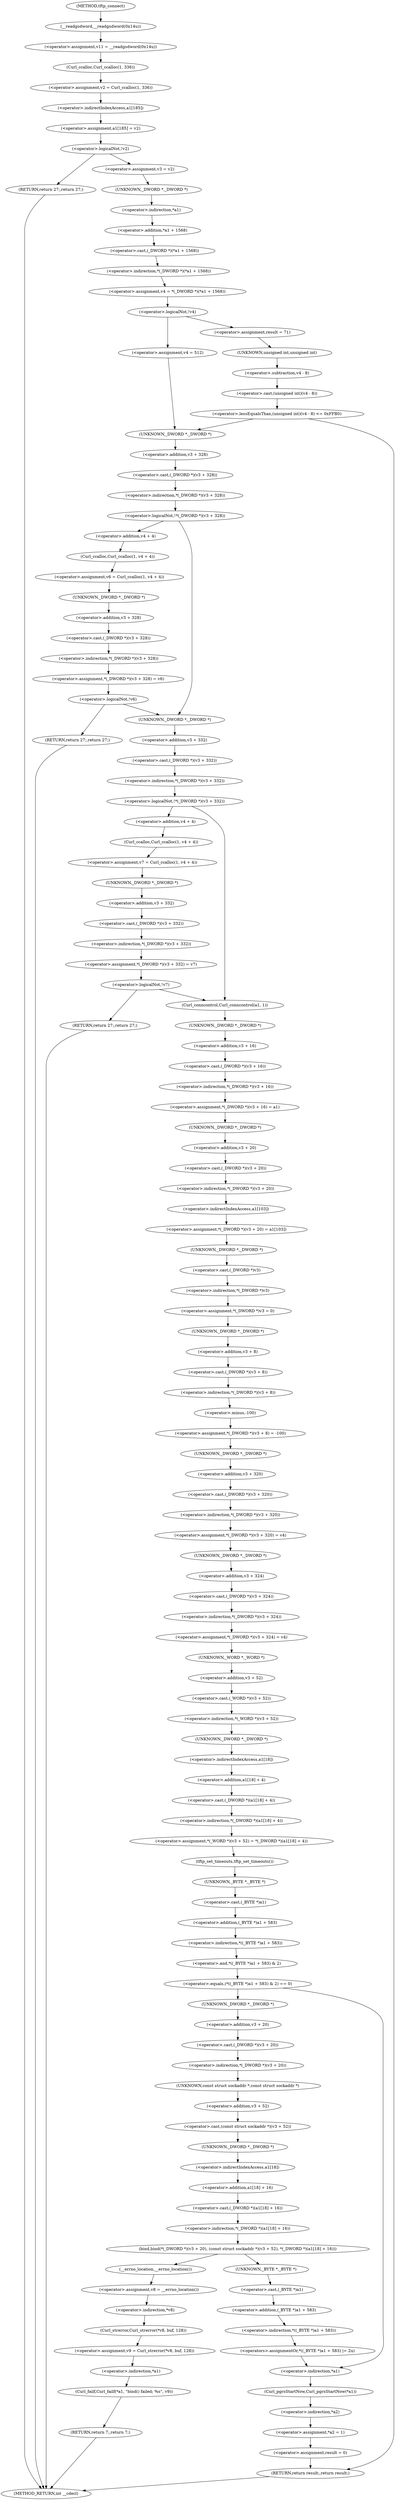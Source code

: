 digraph tftp_connect {  
"1000125" [label = "(<operator>.assignment,v11 = __readgsdword(0x14u))" ]
"1000127" [label = "(__readgsdword,__readgsdword(0x14u))" ]
"1000129" [label = "(<operator>.assignment,v2 = Curl_ccalloc(1, 336))" ]
"1000131" [label = "(Curl_ccalloc,Curl_ccalloc(1, 336))" ]
"1000134" [label = "(<operator>.assignment,a1[185] = v2)" ]
"1000135" [label = "(<operator>.indirectIndexAccess,a1[185])" ]
"1000140" [label = "(<operator>.logicalNot,!v2)" ]
"1000142" [label = "(RETURN,return 27;,return 27;)" ]
"1000144" [label = "(<operator>.assignment,v3 = v2)" ]
"1000147" [label = "(<operator>.assignment,v4 = *(_DWORD *)(*a1 + 1568))" ]
"1000149" [label = "(<operator>.indirection,*(_DWORD *)(*a1 + 1568))" ]
"1000150" [label = "(<operator>.cast,(_DWORD *)(*a1 + 1568))" ]
"1000151" [label = "(UNKNOWN,_DWORD *,_DWORD *)" ]
"1000152" [label = "(<operator>.addition,*a1 + 1568)" ]
"1000153" [label = "(<operator>.indirection,*a1)" ]
"1000157" [label = "(<operator>.logicalNot,!v4)" ]
"1000160" [label = "(<operator>.assignment,v4 = 512)" ]
"1000164" [label = "(<operator>.assignment,result = 71)" ]
"1000168" [label = "(<operator>.lessEqualsThan,(unsigned int)(v4 - 8) <= 0xFFB0)" ]
"1000169" [label = "(<operator>.cast,(unsigned int)(v4 - 8))" ]
"1000170" [label = "(UNKNOWN,unsigned int,unsigned int)" ]
"1000171" [label = "(<operator>.subtraction,v4 - 8)" ]
"1000178" [label = "(<operator>.logicalNot,!*(_DWORD *)(v3 + 328))" ]
"1000179" [label = "(<operator>.indirection,*(_DWORD *)(v3 + 328))" ]
"1000180" [label = "(<operator>.cast,(_DWORD *)(v3 + 328))" ]
"1000181" [label = "(UNKNOWN,_DWORD *,_DWORD *)" ]
"1000182" [label = "(<operator>.addition,v3 + 328)" ]
"1000186" [label = "(<operator>.assignment,v6 = Curl_ccalloc(1, v4 + 4))" ]
"1000188" [label = "(Curl_ccalloc,Curl_ccalloc(1, v4 + 4))" ]
"1000190" [label = "(<operator>.addition,v4 + 4)" ]
"1000193" [label = "(<operator>.assignment,*(_DWORD *)(v3 + 328) = v6)" ]
"1000194" [label = "(<operator>.indirection,*(_DWORD *)(v3 + 328))" ]
"1000195" [label = "(<operator>.cast,(_DWORD *)(v3 + 328))" ]
"1000196" [label = "(UNKNOWN,_DWORD *,_DWORD *)" ]
"1000197" [label = "(<operator>.addition,v3 + 328)" ]
"1000202" [label = "(<operator>.logicalNot,!v6)" ]
"1000204" [label = "(RETURN,return 27;,return 27;)" ]
"1000207" [label = "(<operator>.logicalNot,!*(_DWORD *)(v3 + 332))" ]
"1000208" [label = "(<operator>.indirection,*(_DWORD *)(v3 + 332))" ]
"1000209" [label = "(<operator>.cast,(_DWORD *)(v3 + 332))" ]
"1000210" [label = "(UNKNOWN,_DWORD *,_DWORD *)" ]
"1000211" [label = "(<operator>.addition,v3 + 332)" ]
"1000215" [label = "(<operator>.assignment,v7 = Curl_ccalloc(1, v4 + 4))" ]
"1000217" [label = "(Curl_ccalloc,Curl_ccalloc(1, v4 + 4))" ]
"1000219" [label = "(<operator>.addition,v4 + 4)" ]
"1000222" [label = "(<operator>.assignment,*(_DWORD *)(v3 + 332) = v7)" ]
"1000223" [label = "(<operator>.indirection,*(_DWORD *)(v3 + 332))" ]
"1000224" [label = "(<operator>.cast,(_DWORD *)(v3 + 332))" ]
"1000225" [label = "(UNKNOWN,_DWORD *,_DWORD *)" ]
"1000226" [label = "(<operator>.addition,v3 + 332)" ]
"1000231" [label = "(<operator>.logicalNot,!v7)" ]
"1000233" [label = "(RETURN,return 27;,return 27;)" ]
"1000235" [label = "(Curl_conncontrol,Curl_conncontrol(a1, 1))" ]
"1000238" [label = "(<operator>.assignment,*(_DWORD *)(v3 + 16) = a1)" ]
"1000239" [label = "(<operator>.indirection,*(_DWORD *)(v3 + 16))" ]
"1000240" [label = "(<operator>.cast,(_DWORD *)(v3 + 16))" ]
"1000241" [label = "(UNKNOWN,_DWORD *,_DWORD *)" ]
"1000242" [label = "(<operator>.addition,v3 + 16)" ]
"1000246" [label = "(<operator>.assignment,*(_DWORD *)(v3 + 20) = a1[103])" ]
"1000247" [label = "(<operator>.indirection,*(_DWORD *)(v3 + 20))" ]
"1000248" [label = "(<operator>.cast,(_DWORD *)(v3 + 20))" ]
"1000249" [label = "(UNKNOWN,_DWORD *,_DWORD *)" ]
"1000250" [label = "(<operator>.addition,v3 + 20)" ]
"1000253" [label = "(<operator>.indirectIndexAccess,a1[103])" ]
"1000256" [label = "(<operator>.assignment,*(_DWORD *)v3 = 0)" ]
"1000257" [label = "(<operator>.indirection,*(_DWORD *)v3)" ]
"1000258" [label = "(<operator>.cast,(_DWORD *)v3)" ]
"1000259" [label = "(UNKNOWN,_DWORD *,_DWORD *)" ]
"1000262" [label = "(<operator>.assignment,*(_DWORD *)(v3 + 8) = -100)" ]
"1000263" [label = "(<operator>.indirection,*(_DWORD *)(v3 + 8))" ]
"1000264" [label = "(<operator>.cast,(_DWORD *)(v3 + 8))" ]
"1000265" [label = "(UNKNOWN,_DWORD *,_DWORD *)" ]
"1000266" [label = "(<operator>.addition,v3 + 8)" ]
"1000269" [label = "(<operator>.minus,-100)" ]
"1000271" [label = "(<operator>.assignment,*(_DWORD *)(v3 + 320) = v4)" ]
"1000272" [label = "(<operator>.indirection,*(_DWORD *)(v3 + 320))" ]
"1000273" [label = "(<operator>.cast,(_DWORD *)(v3 + 320))" ]
"1000274" [label = "(UNKNOWN,_DWORD *,_DWORD *)" ]
"1000275" [label = "(<operator>.addition,v3 + 320)" ]
"1000279" [label = "(<operator>.assignment,*(_DWORD *)(v3 + 324) = v4)" ]
"1000280" [label = "(<operator>.indirection,*(_DWORD *)(v3 + 324))" ]
"1000281" [label = "(<operator>.cast,(_DWORD *)(v3 + 324))" ]
"1000282" [label = "(UNKNOWN,_DWORD *,_DWORD *)" ]
"1000283" [label = "(<operator>.addition,v3 + 324)" ]
"1000287" [label = "(<operator>.assignment,*(_WORD *)(v3 + 52) = *(_DWORD *)(a1[18] + 4))" ]
"1000288" [label = "(<operator>.indirection,*(_WORD *)(v3 + 52))" ]
"1000289" [label = "(<operator>.cast,(_WORD *)(v3 + 52))" ]
"1000290" [label = "(UNKNOWN,_WORD *,_WORD *)" ]
"1000291" [label = "(<operator>.addition,v3 + 52)" ]
"1000294" [label = "(<operator>.indirection,*(_DWORD *)(a1[18] + 4))" ]
"1000295" [label = "(<operator>.cast,(_DWORD *)(a1[18] + 4))" ]
"1000296" [label = "(UNKNOWN,_DWORD *,_DWORD *)" ]
"1000297" [label = "(<operator>.addition,a1[18] + 4)" ]
"1000298" [label = "(<operator>.indirectIndexAccess,a1[18])" ]
"1000302" [label = "(tftp_set_timeouts,tftp_set_timeouts())" ]
"1000304" [label = "(<operator>.equals,(*((_BYTE *)a1 + 583) & 2) == 0)" ]
"1000305" [label = "(<operator>.and,*((_BYTE *)a1 + 583) & 2)" ]
"1000306" [label = "(<operator>.indirection,*((_BYTE *)a1 + 583))" ]
"1000307" [label = "(<operator>.addition,(_BYTE *)a1 + 583)" ]
"1000308" [label = "(<operator>.cast,(_BYTE *)a1)" ]
"1000309" [label = "(UNKNOWN,_BYTE *,_BYTE *)" ]
"1000316" [label = "(bind,bind(*(_DWORD *)(v3 + 20), (const struct sockaddr *)(v3 + 52), *(_DWORD *)(a1[18] + 16)))" ]
"1000317" [label = "(<operator>.indirection,*(_DWORD *)(v3 + 20))" ]
"1000318" [label = "(<operator>.cast,(_DWORD *)(v3 + 20))" ]
"1000319" [label = "(UNKNOWN,_DWORD *,_DWORD *)" ]
"1000320" [label = "(<operator>.addition,v3 + 20)" ]
"1000323" [label = "(<operator>.cast,(const struct sockaddr *)(v3 + 52))" ]
"1000324" [label = "(UNKNOWN,const struct sockaddr *,const struct sockaddr *)" ]
"1000325" [label = "(<operator>.addition,v3 + 52)" ]
"1000328" [label = "(<operator>.indirection,*(_DWORD *)(a1[18] + 16))" ]
"1000329" [label = "(<operator>.cast,(_DWORD *)(a1[18] + 16))" ]
"1000330" [label = "(UNKNOWN,_DWORD *,_DWORD *)" ]
"1000331" [label = "(<operator>.addition,a1[18] + 16)" ]
"1000332" [label = "(<operator>.indirectIndexAccess,a1[18])" ]
"1000337" [label = "(<operator>.assignment,v8 = __errno_location())" ]
"1000339" [label = "(__errno_location,__errno_location())" ]
"1000340" [label = "(<operator>.assignment,v9 = Curl_strerror(*v8, buf, 128))" ]
"1000342" [label = "(Curl_strerror,Curl_strerror(*v8, buf, 128))" ]
"1000343" [label = "(<operator>.indirection,*v8)" ]
"1000347" [label = "(Curl_failf,Curl_failf(*a1, \"bind() failed; %s\", v9))" ]
"1000348" [label = "(<operator>.indirection,*a1)" ]
"1000352" [label = "(RETURN,return 7;,return 7;)" ]
"1000354" [label = "(<operators>.assignmentOr,*((_BYTE *)a1 + 583) |= 2u)" ]
"1000355" [label = "(<operator>.indirection,*((_BYTE *)a1 + 583))" ]
"1000356" [label = "(<operator>.addition,(_BYTE *)a1 + 583)" ]
"1000357" [label = "(<operator>.cast,(_BYTE *)a1)" ]
"1000358" [label = "(UNKNOWN,_BYTE *,_BYTE *)" ]
"1000362" [label = "(Curl_pgrsStartNow,Curl_pgrsStartNow(*a1))" ]
"1000363" [label = "(<operator>.indirection,*a1)" ]
"1000365" [label = "(<operator>.assignment,*a2 = 1)" ]
"1000366" [label = "(<operator>.indirection,*a2)" ]
"1000369" [label = "(<operator>.assignment,result = 0)" ]
"1000372" [label = "(RETURN,return result;,return result;)" ]
"1000111" [label = "(METHOD,tftp_connect)" ]
"1000374" [label = "(METHOD_RETURN,int __cdecl)" ]
  "1000125" -> "1000131" 
  "1000127" -> "1000125" 
  "1000129" -> "1000135" 
  "1000131" -> "1000129" 
  "1000134" -> "1000140" 
  "1000135" -> "1000134" 
  "1000140" -> "1000142" 
  "1000140" -> "1000144" 
  "1000142" -> "1000374" 
  "1000144" -> "1000151" 
  "1000147" -> "1000157" 
  "1000149" -> "1000147" 
  "1000150" -> "1000149" 
  "1000151" -> "1000153" 
  "1000152" -> "1000150" 
  "1000153" -> "1000152" 
  "1000157" -> "1000160" 
  "1000157" -> "1000164" 
  "1000160" -> "1000181" 
  "1000164" -> "1000170" 
  "1000168" -> "1000181" 
  "1000168" -> "1000372" 
  "1000169" -> "1000168" 
  "1000170" -> "1000171" 
  "1000171" -> "1000169" 
  "1000178" -> "1000210" 
  "1000178" -> "1000190" 
  "1000179" -> "1000178" 
  "1000180" -> "1000179" 
  "1000181" -> "1000182" 
  "1000182" -> "1000180" 
  "1000186" -> "1000196" 
  "1000188" -> "1000186" 
  "1000190" -> "1000188" 
  "1000193" -> "1000202" 
  "1000194" -> "1000193" 
  "1000195" -> "1000194" 
  "1000196" -> "1000197" 
  "1000197" -> "1000195" 
  "1000202" -> "1000210" 
  "1000202" -> "1000204" 
  "1000204" -> "1000374" 
  "1000207" -> "1000219" 
  "1000207" -> "1000235" 
  "1000208" -> "1000207" 
  "1000209" -> "1000208" 
  "1000210" -> "1000211" 
  "1000211" -> "1000209" 
  "1000215" -> "1000225" 
  "1000217" -> "1000215" 
  "1000219" -> "1000217" 
  "1000222" -> "1000231" 
  "1000223" -> "1000222" 
  "1000224" -> "1000223" 
  "1000225" -> "1000226" 
  "1000226" -> "1000224" 
  "1000231" -> "1000233" 
  "1000231" -> "1000235" 
  "1000233" -> "1000374" 
  "1000235" -> "1000241" 
  "1000238" -> "1000249" 
  "1000239" -> "1000238" 
  "1000240" -> "1000239" 
  "1000241" -> "1000242" 
  "1000242" -> "1000240" 
  "1000246" -> "1000259" 
  "1000247" -> "1000253" 
  "1000248" -> "1000247" 
  "1000249" -> "1000250" 
  "1000250" -> "1000248" 
  "1000253" -> "1000246" 
  "1000256" -> "1000265" 
  "1000257" -> "1000256" 
  "1000258" -> "1000257" 
  "1000259" -> "1000258" 
  "1000262" -> "1000274" 
  "1000263" -> "1000269" 
  "1000264" -> "1000263" 
  "1000265" -> "1000266" 
  "1000266" -> "1000264" 
  "1000269" -> "1000262" 
  "1000271" -> "1000282" 
  "1000272" -> "1000271" 
  "1000273" -> "1000272" 
  "1000274" -> "1000275" 
  "1000275" -> "1000273" 
  "1000279" -> "1000290" 
  "1000280" -> "1000279" 
  "1000281" -> "1000280" 
  "1000282" -> "1000283" 
  "1000283" -> "1000281" 
  "1000287" -> "1000302" 
  "1000288" -> "1000296" 
  "1000289" -> "1000288" 
  "1000290" -> "1000291" 
  "1000291" -> "1000289" 
  "1000294" -> "1000287" 
  "1000295" -> "1000294" 
  "1000296" -> "1000298" 
  "1000297" -> "1000295" 
  "1000298" -> "1000297" 
  "1000302" -> "1000309" 
  "1000304" -> "1000319" 
  "1000304" -> "1000363" 
  "1000305" -> "1000304" 
  "1000306" -> "1000305" 
  "1000307" -> "1000306" 
  "1000308" -> "1000307" 
  "1000309" -> "1000308" 
  "1000316" -> "1000358" 
  "1000316" -> "1000339" 
  "1000317" -> "1000324" 
  "1000318" -> "1000317" 
  "1000319" -> "1000320" 
  "1000320" -> "1000318" 
  "1000323" -> "1000330" 
  "1000324" -> "1000325" 
  "1000325" -> "1000323" 
  "1000328" -> "1000316" 
  "1000329" -> "1000328" 
  "1000330" -> "1000332" 
  "1000331" -> "1000329" 
  "1000332" -> "1000331" 
  "1000337" -> "1000343" 
  "1000339" -> "1000337" 
  "1000340" -> "1000348" 
  "1000342" -> "1000340" 
  "1000343" -> "1000342" 
  "1000347" -> "1000352" 
  "1000348" -> "1000347" 
  "1000352" -> "1000374" 
  "1000354" -> "1000363" 
  "1000355" -> "1000354" 
  "1000356" -> "1000355" 
  "1000357" -> "1000356" 
  "1000358" -> "1000357" 
  "1000362" -> "1000366" 
  "1000363" -> "1000362" 
  "1000365" -> "1000369" 
  "1000366" -> "1000365" 
  "1000369" -> "1000372" 
  "1000372" -> "1000374" 
  "1000111" -> "1000127" 
}
